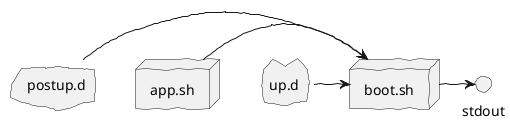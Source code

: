@startuml
skinparam handwritten true

interface stdout
node app.sh
node boot.sh
cloud up.d
cloud postup.d

boot.sh -> stdout
postup.d -> boot.sh
app.sh -> boot.sh
up.d -> boot.sh


@enduml
